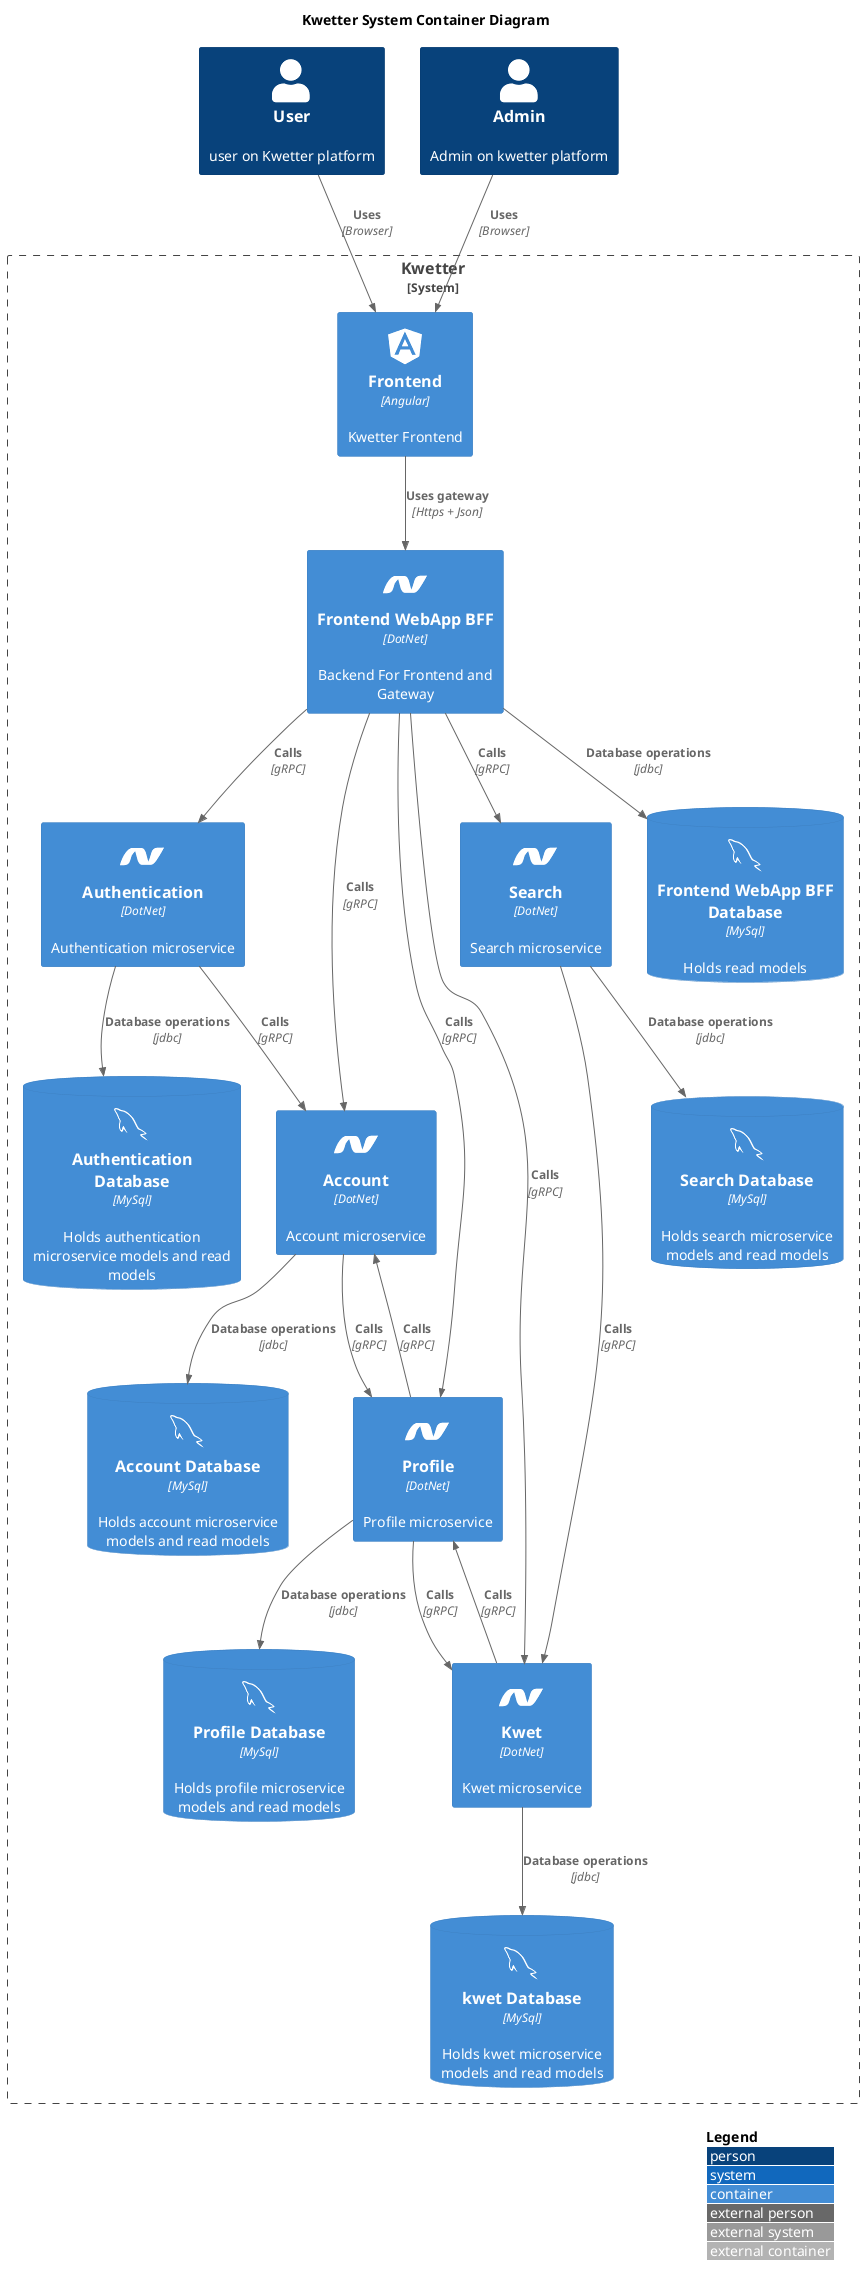 @startuml Kwetter_C2
!include <C4/C4_Container>
!include <tupadr3/devicons/angular>
!include <tupadr3/devicons/dotnet>
!include <tupadr3/devicons/mysql>

LAYOUT_WITH_LEGEND()

title Kwetter System Container Diagram

'Actors
Person(user, User, user on Kwetter platform)
Person(admin, Admin, Admin on kwetter platform)

System_Boundary(c1, Kwetter){
    'Frontend
    Container(frontendweb, Frontend, Angular, Kwetter Frontend, angular)
    
    'Backend
    Container(frontendwebbff, Frontend WebApp BFF, DotNet, Backend For Frontend and Gateway, dotnet) 
    Container(authentication, Authentication, DotNet, Authentication microservice, dotnet)
    Container(account, Account, DotNet, Account microservice, dotnet)
    Container(profile, Profile, DotNet, Profile microservice, dotnet)
    Container(kwet, Kwet, DotNet, Kwet microservice, dotnet)
    Container(search, Search, DotNet, Search microservice, dotnet)   
    
    'Database
    ContainerDb(frontendwebbffdb, Frontend WebApp BFF Database, MySql, Holds read models, mysql)
    ContainerDb(authenticationdb, Authentication Database, MySql, Holds authentication microservice models and read models, mysql)
    ContainerDb(accountdb, Account Database, MySql, Holds account microservice models and read models, mysql)
    ContainerDb(profiledb, Profile Database, MySql, Holds profile microservice models and read models, mysql)
    ContainerDb(kwetdb, kwet Database, MySql, Holds kwet microservice models and read models, mysql)
    ContainerDb(searchdb, Search Database, MySql, Holds search microservice models and read models, mysql)
}

'Relations actor
Rel(user, frontendweb, Uses, Browser)
Rel(admin, frontendweb, Uses, Browser)

'Relations web
Rel(frontendweb, frontendwebbff, Uses gateway, Https + Json)

'Relations gateway
Rel(frontendwebbff, authentication, Calls, gRPC)
Rel(frontendwebbff, account, Calls, gRPC)
Rel(frontendwebbff, profile, Calls, gRPC)
Rel(frontendwebbff, kwet, Calls, gRPC)
Rel(frontendwebbff, search, Calls, gRPC)

'Relations database
Rel(frontendwebbff, frontendwebbffdb, Database operations, jdbc)
Rel(authentication, authenticationdb, Database operations, jdbc)
Rel(account, accountdb, Database operations, jdbc)
Rel(profile, profiledb, Database operations, jdbc)
Rel(kwet, kwetdb, Database operations, jdbc)
Rel(search, searchdb, Database operations, jdbc)

'Relations microservices
Rel(authentication, account, Calls, gRPC)
Rel(account, profile, Calls, gRPC)
Rel(profile, account, Calls, gRPC)
Rel(profile, kwet, Calls, gRPC)
Rel(kwet, profile, Calls, gRPC)
Rel(search, kwet, Calls, gRPC)





@enduml